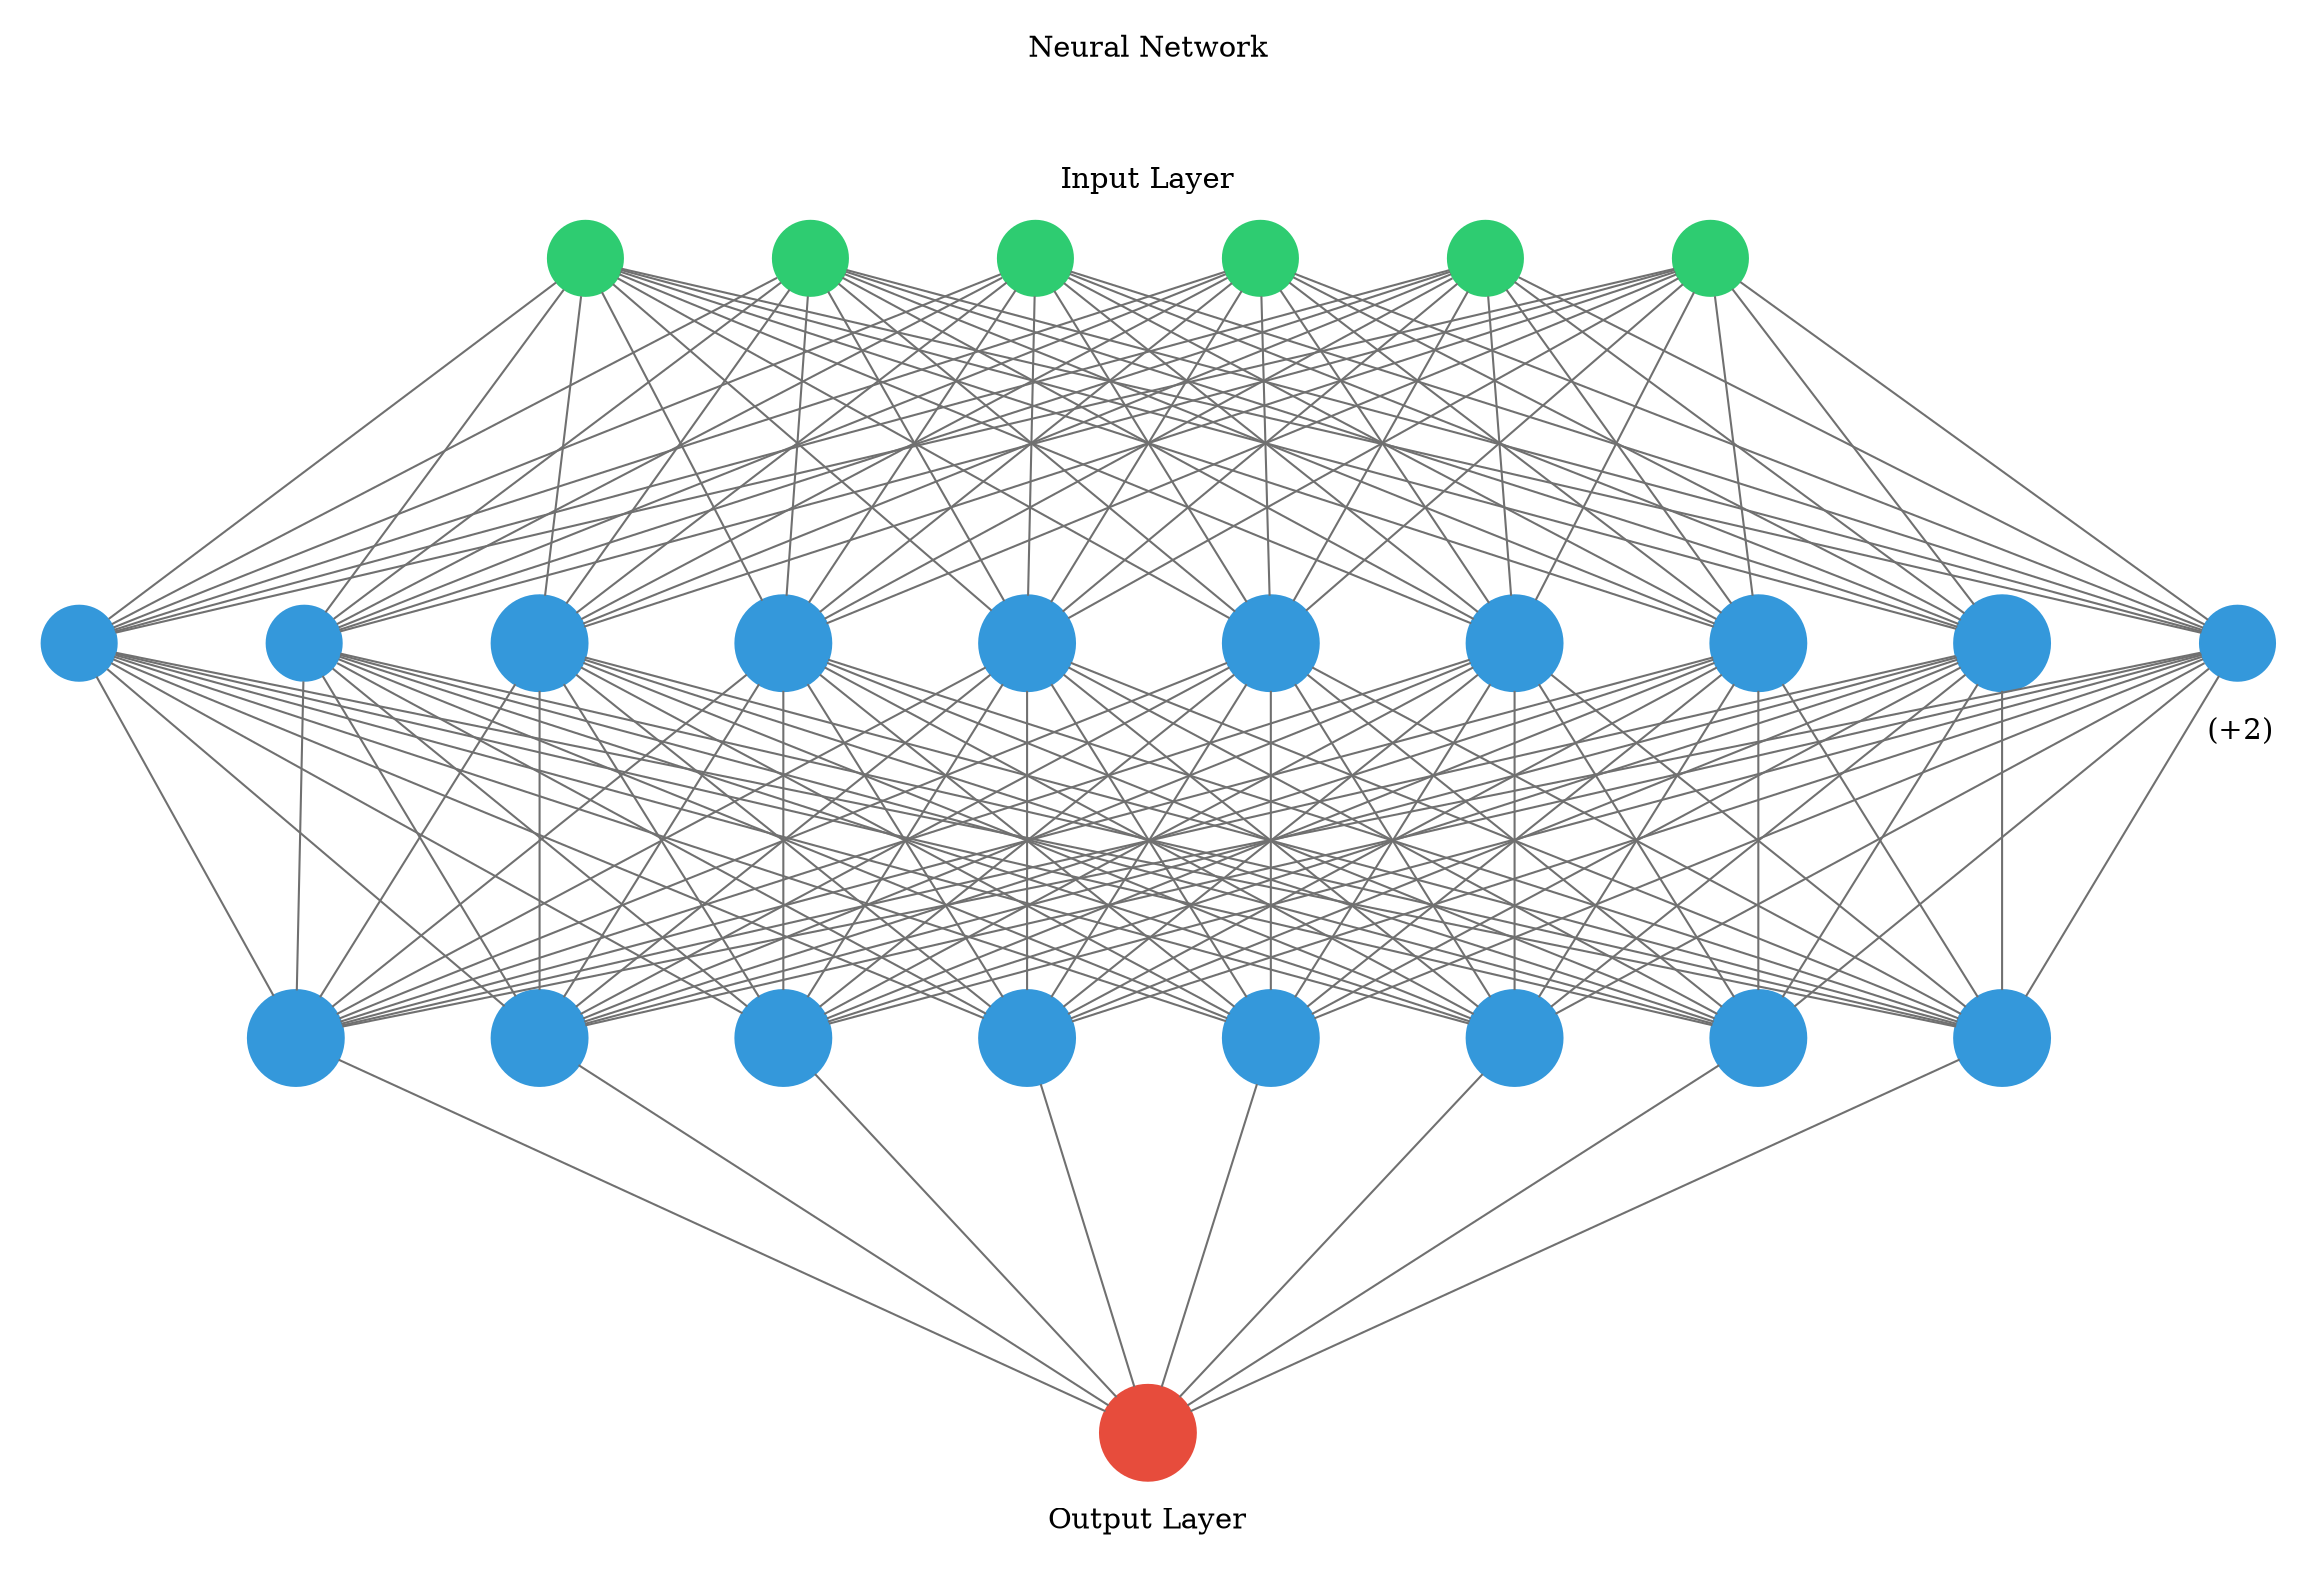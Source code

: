 digraph g {
	graph [nodesep=1 ranksep=2 splines=false]
	edge [arrowhead=none color="#707070"]
	subgraph cluster_input {
		node [color="#2ecc71" fontcolor="#2ecc71" shape=circle style=filled]
		color=white
		1
		label="Neural Network



Input Layer"
		rank=same
		2
		label="Neural Network



Input Layer"
		rank=same
		3
		label="Neural Network



Input Layer"
		rank=same
		4
		label="Neural Network



Input Layer"
		rank=same
		5
		label="Neural Network



Input Layer"
		rank=same
		6
		label="Neural Network



Input Layer"
		rank=same
	}
	1 -> 7
	2 -> 7
	3 -> 7
	4 -> 7
	5 -> 7
	6 -> 7
	1 -> 8
	2 -> 8
	3 -> 8
	4 -> 8
	5 -> 8
	6 -> 8
	1 -> 9
	2 -> 9
	3 -> 9
	4 -> 9
	5 -> 9
	6 -> 9
	1 -> 10
	2 -> 10
	3 -> 10
	4 -> 10
	5 -> 10
	6 -> 10
	1 -> 11
	2 -> 11
	3 -> 11
	4 -> 11
	5 -> 11
	6 -> 11
	1 -> 12
	2 -> 12
	3 -> 12
	4 -> 12
	5 -> 12
	6 -> 12
	1 -> 13
	2 -> 13
	3 -> 13
	4 -> 13
	5 -> 13
	6 -> 13
	1 -> 14
	2 -> 14
	3 -> 14
	4 -> 14
	5 -> 14
	6 -> 14
	1 -> 15
	2 -> 15
	3 -> 15
	4 -> 15
	5 -> 15
	6 -> 15
	1 -> 16
	2 -> 16
	3 -> 16
	4 -> 16
	5 -> 16
	6 -> 16
	subgraph cluster_1 {
		color=white
		rank=same
		label=" (+2)" labeljust=right labelloc=b
		7 [color="#3498db" fontcolor="#3498db" shape=circle style=filled]
		8 [color="#3498db" fontcolor="#3498db" shape=circle style=filled]
		9 [color="#3498db" fontcolor="#3498db" shape=circle style=filled]
		10 [color="#3498db" fontcolor="#3498db" shape=circle style=filled]
		11 [color="#3498db" fontcolor="#3498db" shape=circle style=filled]
		12 [color="#3498db" fontcolor="#3498db" shape=circle style=filled]
		13 [color="#3498db" fontcolor="#3498db" shape=circle style=filled]
		14 [color="#3498db" fontcolor="#3498db" shape=circle style=filled]
		15 [color="#3498db" fontcolor="#3498db" shape=circle style=filled]
		16 [color="#3498db" fontcolor="#3498db" shape=circle style=filled]
	}
	7 -> 17
	8 -> 17
	9 -> 17
	10 -> 17
	11 -> 17
	12 -> 17
	13 -> 17
	14 -> 17
	15 -> 17
	16 -> 17
	7 -> 18
	8 -> 18
	9 -> 18
	10 -> 18
	11 -> 18
	12 -> 18
	13 -> 18
	14 -> 18
	15 -> 18
	16 -> 18
	7 -> 19
	8 -> 19
	9 -> 19
	10 -> 19
	11 -> 19
	12 -> 19
	13 -> 19
	14 -> 19
	15 -> 19
	16 -> 19
	7 -> 20
	8 -> 20
	9 -> 20
	10 -> 20
	11 -> 20
	12 -> 20
	13 -> 20
	14 -> 20
	15 -> 20
	16 -> 20
	7 -> 21
	8 -> 21
	9 -> 21
	10 -> 21
	11 -> 21
	12 -> 21
	13 -> 21
	14 -> 21
	15 -> 21
	16 -> 21
	7 -> 22
	8 -> 22
	9 -> 22
	10 -> 22
	11 -> 22
	12 -> 22
	13 -> 22
	14 -> 22
	15 -> 22
	16 -> 22
	7 -> 23
	8 -> 23
	9 -> 23
	10 -> 23
	11 -> 23
	12 -> 23
	13 -> 23
	14 -> 23
	15 -> 23
	16 -> 23
	7 -> 24
	8 -> 24
	9 -> 24
	10 -> 24
	11 -> 24
	12 -> 24
	13 -> 24
	14 -> 24
	15 -> 24
	16 -> 24
	subgraph cluster_2 {
		color=white
		rank=same
		label="" labeljust=right labelloc=b
		17 [color="#3498db" fontcolor="#3498db" shape=circle style=filled]
		18 [color="#3498db" fontcolor="#3498db" shape=circle style=filled]
		19 [color="#3498db" fontcolor="#3498db" shape=circle style=filled]
		20 [color="#3498db" fontcolor="#3498db" shape=circle style=filled]
		21 [color="#3498db" fontcolor="#3498db" shape=circle style=filled]
		22 [color="#3498db" fontcolor="#3498db" shape=circle style=filled]
		23 [color="#3498db" fontcolor="#3498db" shape=circle style=filled]
		24 [color="#3498db" fontcolor="#3498db" shape=circle style=filled]
	}
	17 -> 25
	18 -> 25
	19 -> 25
	20 -> 25
	21 -> 25
	22 -> 25
	23 -> 25
	24 -> 25
	subgraph cluster_output {
		node [color="#2ecc71" fontcolor="#2ecc71" shape=circle style=filled]
		color=white
		rank=same
		labeljust=1
		25 [color="#e74c3c" fontcolor="#e74c3c" shape=circle style=filled]
		label="Output Layer" labelloc=bottom
	}
	arrowShape=none
}
